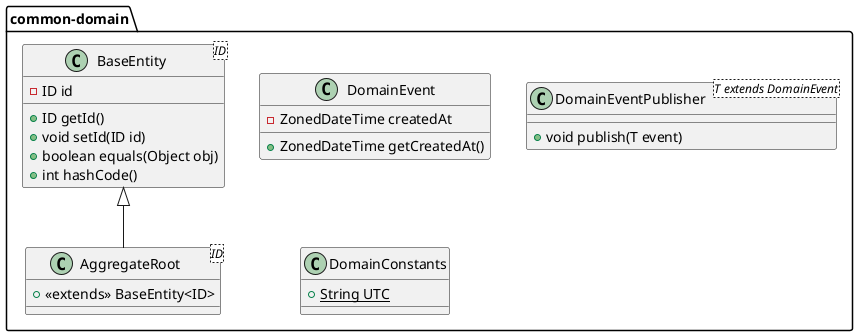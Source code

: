 @startuml common-domain-diagram

package "common-domain" {
    class BaseEntity<ID> {
        - ID id
        + ID getId()
        + void setId(ID id)
        + boolean equals(Object obj)
        + int hashCode()
    }

    class AggregateRoot<ID> {
        + <<extends>> BaseEntity<ID>
    }

    class DomainEvent {
        - ZonedDateTime createdAt
        + ZonedDateTime getCreatedAt()
    }

    class DomainEventPublisher<T extends DomainEvent> {
        + void publish(T event)
    }

    class DomainConstants {
        {static} + String UTC
    }

    BaseEntity <|-- AggregateRoot
}

@enduml
